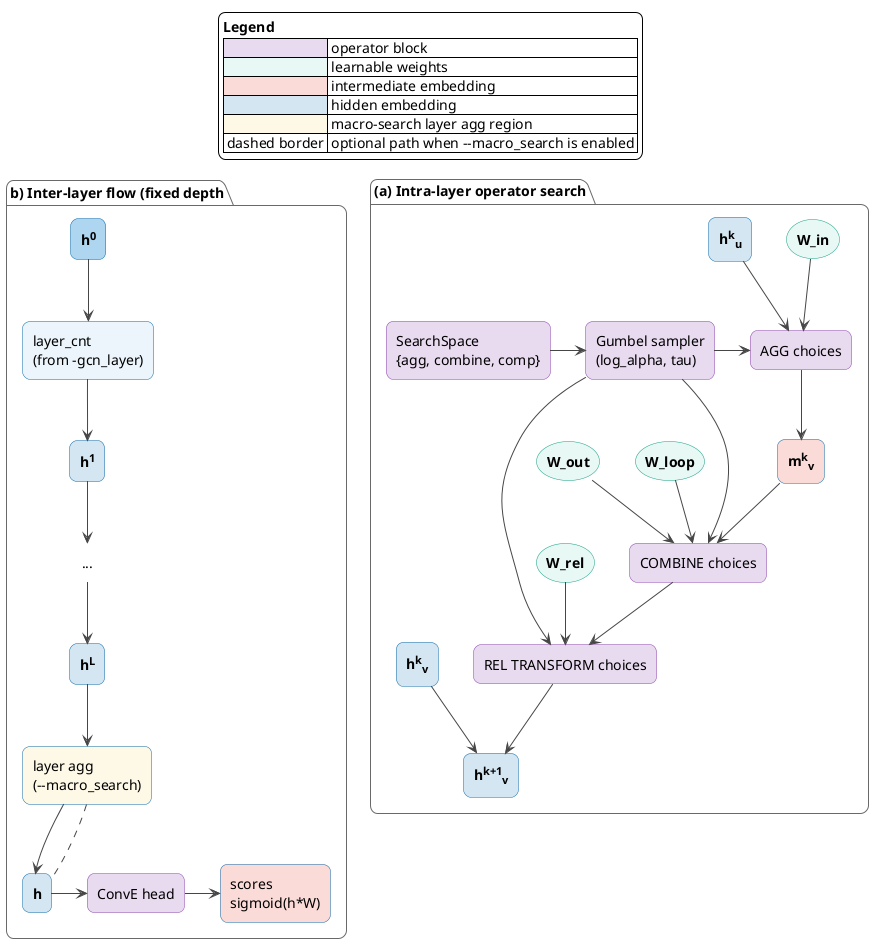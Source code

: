 @startuml
!theme vibrant

skinparam defaultFontName sans-serif
skinparam shadowing false
skinparam roundCorner 15
skinparam rectangle {
    BackgroundColor #EBF5FB
    BorderColor #0E6BA8
}
skinparam agent {
    BackgroundColor #E8DAEF
    BorderColor #8E44AD
}
skinparam storage {
    BackgroundColor #E8F8F5
    BorderColor #16A085
}
skinparam rectangle<<operator>> {
    BackgroundColor #E8DAEF
    BorderColor #8E44AD
}
hide stereotype

legend top
<font size=14><b>Legend</b></font>
| <#E8DAEF> | operator block |
| <#E8F8F5> | learnable weights |
| <#FADBD8> | intermediate embedding |
| <#D4E6F1> | hidden embedding |
| <#FEF9E7> | macro-search layer agg region |
| dashed border | optional path when --macro_search is enabled |
end legend

package "(b) Inter-layer flow (fixed depth)" {
    rectangle "<b>h<sup>0</sup></b>" as h0 #AED6F1
    rectangle "layer_cnt\n(from -gcn_layer)" as layer_cnt
    rectangle "<b>h<sup>1</sup></b>" as h1 #D4E6F1
    label "..." as dots
    rectangle "<b>h<sup>L</sup></b>" as hL #D4E6F1
    rectangle "layer agg\n(--macro_search)" as layer_agg #FEF9E7
    rectangle "<b>h</b>" as h_final #D4E6F1
    rectangle "ConvE head" as conve <<operator>>
    rectangle "scores\nsigmoid(h*W)" as scores #FADBD8

    h0 -d-> layer_cnt
    layer_cnt -d-> h1
    h1 -d-> dots
    dots -d-> hL
    hL -d-> layer_agg
    layer_agg -d-> h_final
    h_final -r-> conve
    conve -r-> scores

    layer_agg -[dashed]- h_final
}

package "(a) Intra-layer operator search" {
    agent "SearchSpace\n{agg, combine, comp}" as search_space
    agent "Gumbel sampler\n(log_alpha, tau)" as gumbel
    storage "<b>W_loop</b>" as W_loop
    storage "<b>W_in</b>" as W_in
    storage "<b>W_out</b>" as W_out
    storage "<b>W_rel</b>" as W_rel
    rectangle "<b>h<sup>k</sup><sub>u</sub></b>" as h_u #D4E6F1
    rectangle "<b>h<sup>k</sup><sub>v</sub></b>" as h_v #D4E6F1
    rectangle "AGG choices" as agg_ops <<operator>>
    rectangle "COMBINE choices" as combine_ops <<operator>>
    rectangle "REL TRANSFORM choices" as comp_ops <<operator>>
    rectangle "<b>m<sup>k</sup><sub>v</sub></b>" as m_v #FADBD8
    rectangle "<b>h<sup>k+1</sup><sub>v</sub></b>" as h_v_next #D4E6F1

    search_space -r-> gumbel
    gumbel -r-> agg_ops
    gumbel -r-> combine_ops
    gumbel -r-> comp_ops

    h_u --> agg_ops
    W_in --> agg_ops
    agg_ops --> m_v
    m_v --> combine_ops
    W_loop --> combine_ops
    W_out --> combine_ops
    combine_ops --> comp_ops
    W_rel --> comp_ops
    comp_ops --> h_v_next
    h_v --> h_v_next
}

@enduml
